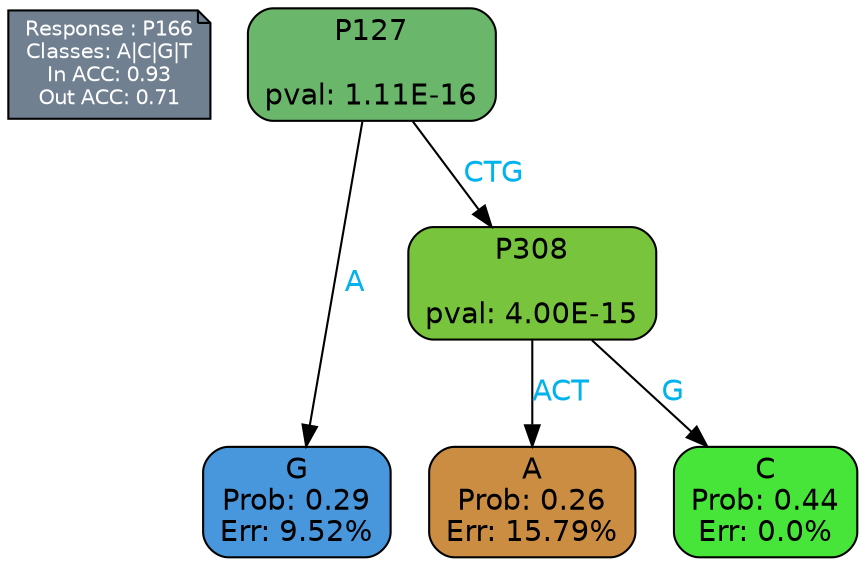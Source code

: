 digraph Tree {
node [shape=box, style="filled, rounded", color="black", fontname=helvetica] ;
graph [ranksep=equally, splines=polylines, bgcolor=transparent, dpi=600] ;
edge [fontname=helvetica] ;
LEGEND [label="Response : P166
Classes: A|C|G|T
In ACC: 0.93
Out ACC: 0.71
",shape=note,align=left,style=filled,fillcolor="slategray",fontcolor="white",fontsize=10];1 [label="P127

pval: 1.11E-16", fillcolor="#6ab76b"] ;
2 [label="G
Prob: 0.29
Err: 9.52%", fillcolor="#4896dc"] ;
3 [label="P308

pval: 4.00E-15", fillcolor="#78c43c"] ;
4 [label="A
Prob: 0.26
Err: 15.79%", fillcolor="#cb8d42"] ;
5 [label="C
Prob: 0.44
Err: 0.0%", fillcolor="#47e539"] ;
1 -> 2 [label="A",fontcolor=deepskyblue2] ;
1 -> 3 [label="CTG",fontcolor=deepskyblue2] ;
3 -> 4 [label="ACT",fontcolor=deepskyblue2] ;
3 -> 5 [label="G",fontcolor=deepskyblue2] ;
{rank = same; 2;4;5;}{rank = same; LEGEND;1;}}